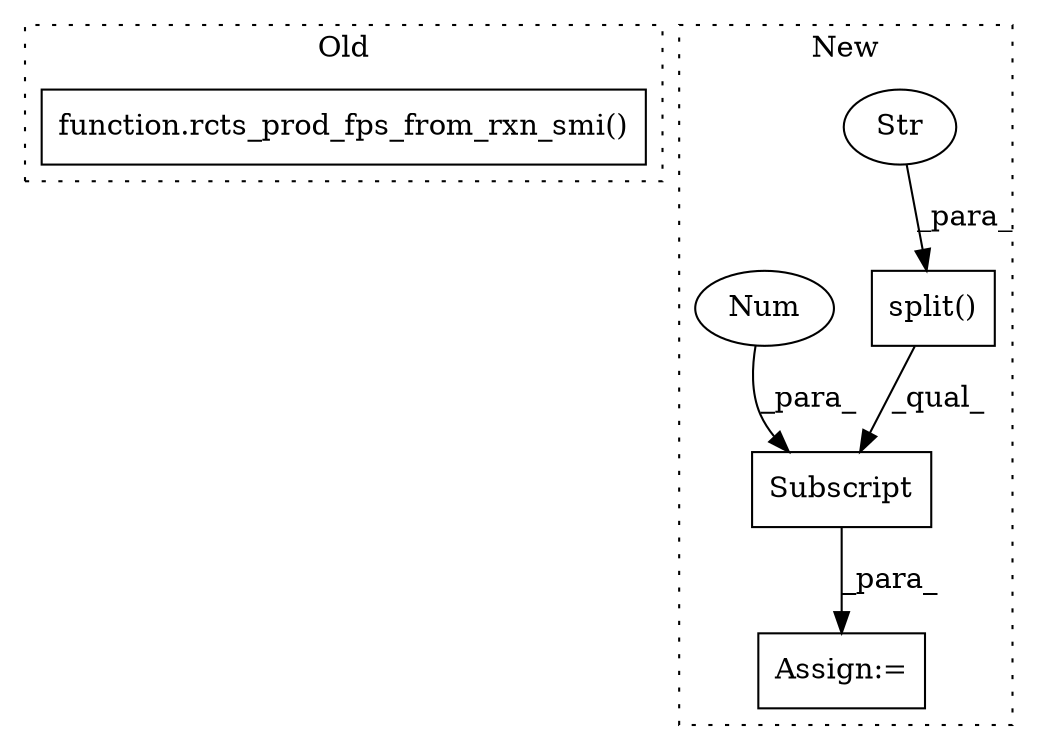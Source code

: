 digraph G {
subgraph cluster0 {
1 [label="function.rcts_prod_fps_from_rxn_smi()" a="75" s="5073,5169" l="40,10" shape="box"];
label = "Old";
style="dotted";
}
subgraph cluster1 {
2 [label="Subscript" a="63" s="5089,0" l="22,0" shape="box"];
3 [label="split()" a="75" s="5089,5107" l="14,1" shape="box"];
4 [label="Str" a="66" s="5103" l="4" shape="ellipse"];
5 [label="Num" a="76" s="5109" l="1" shape="ellipse"];
6 [label="Assign:=" a="68" s="5086" l="3" shape="box"];
label = "New";
style="dotted";
}
2 -> 6 [label="_para_"];
3 -> 2 [label="_qual_"];
4 -> 3 [label="_para_"];
5 -> 2 [label="_para_"];
}